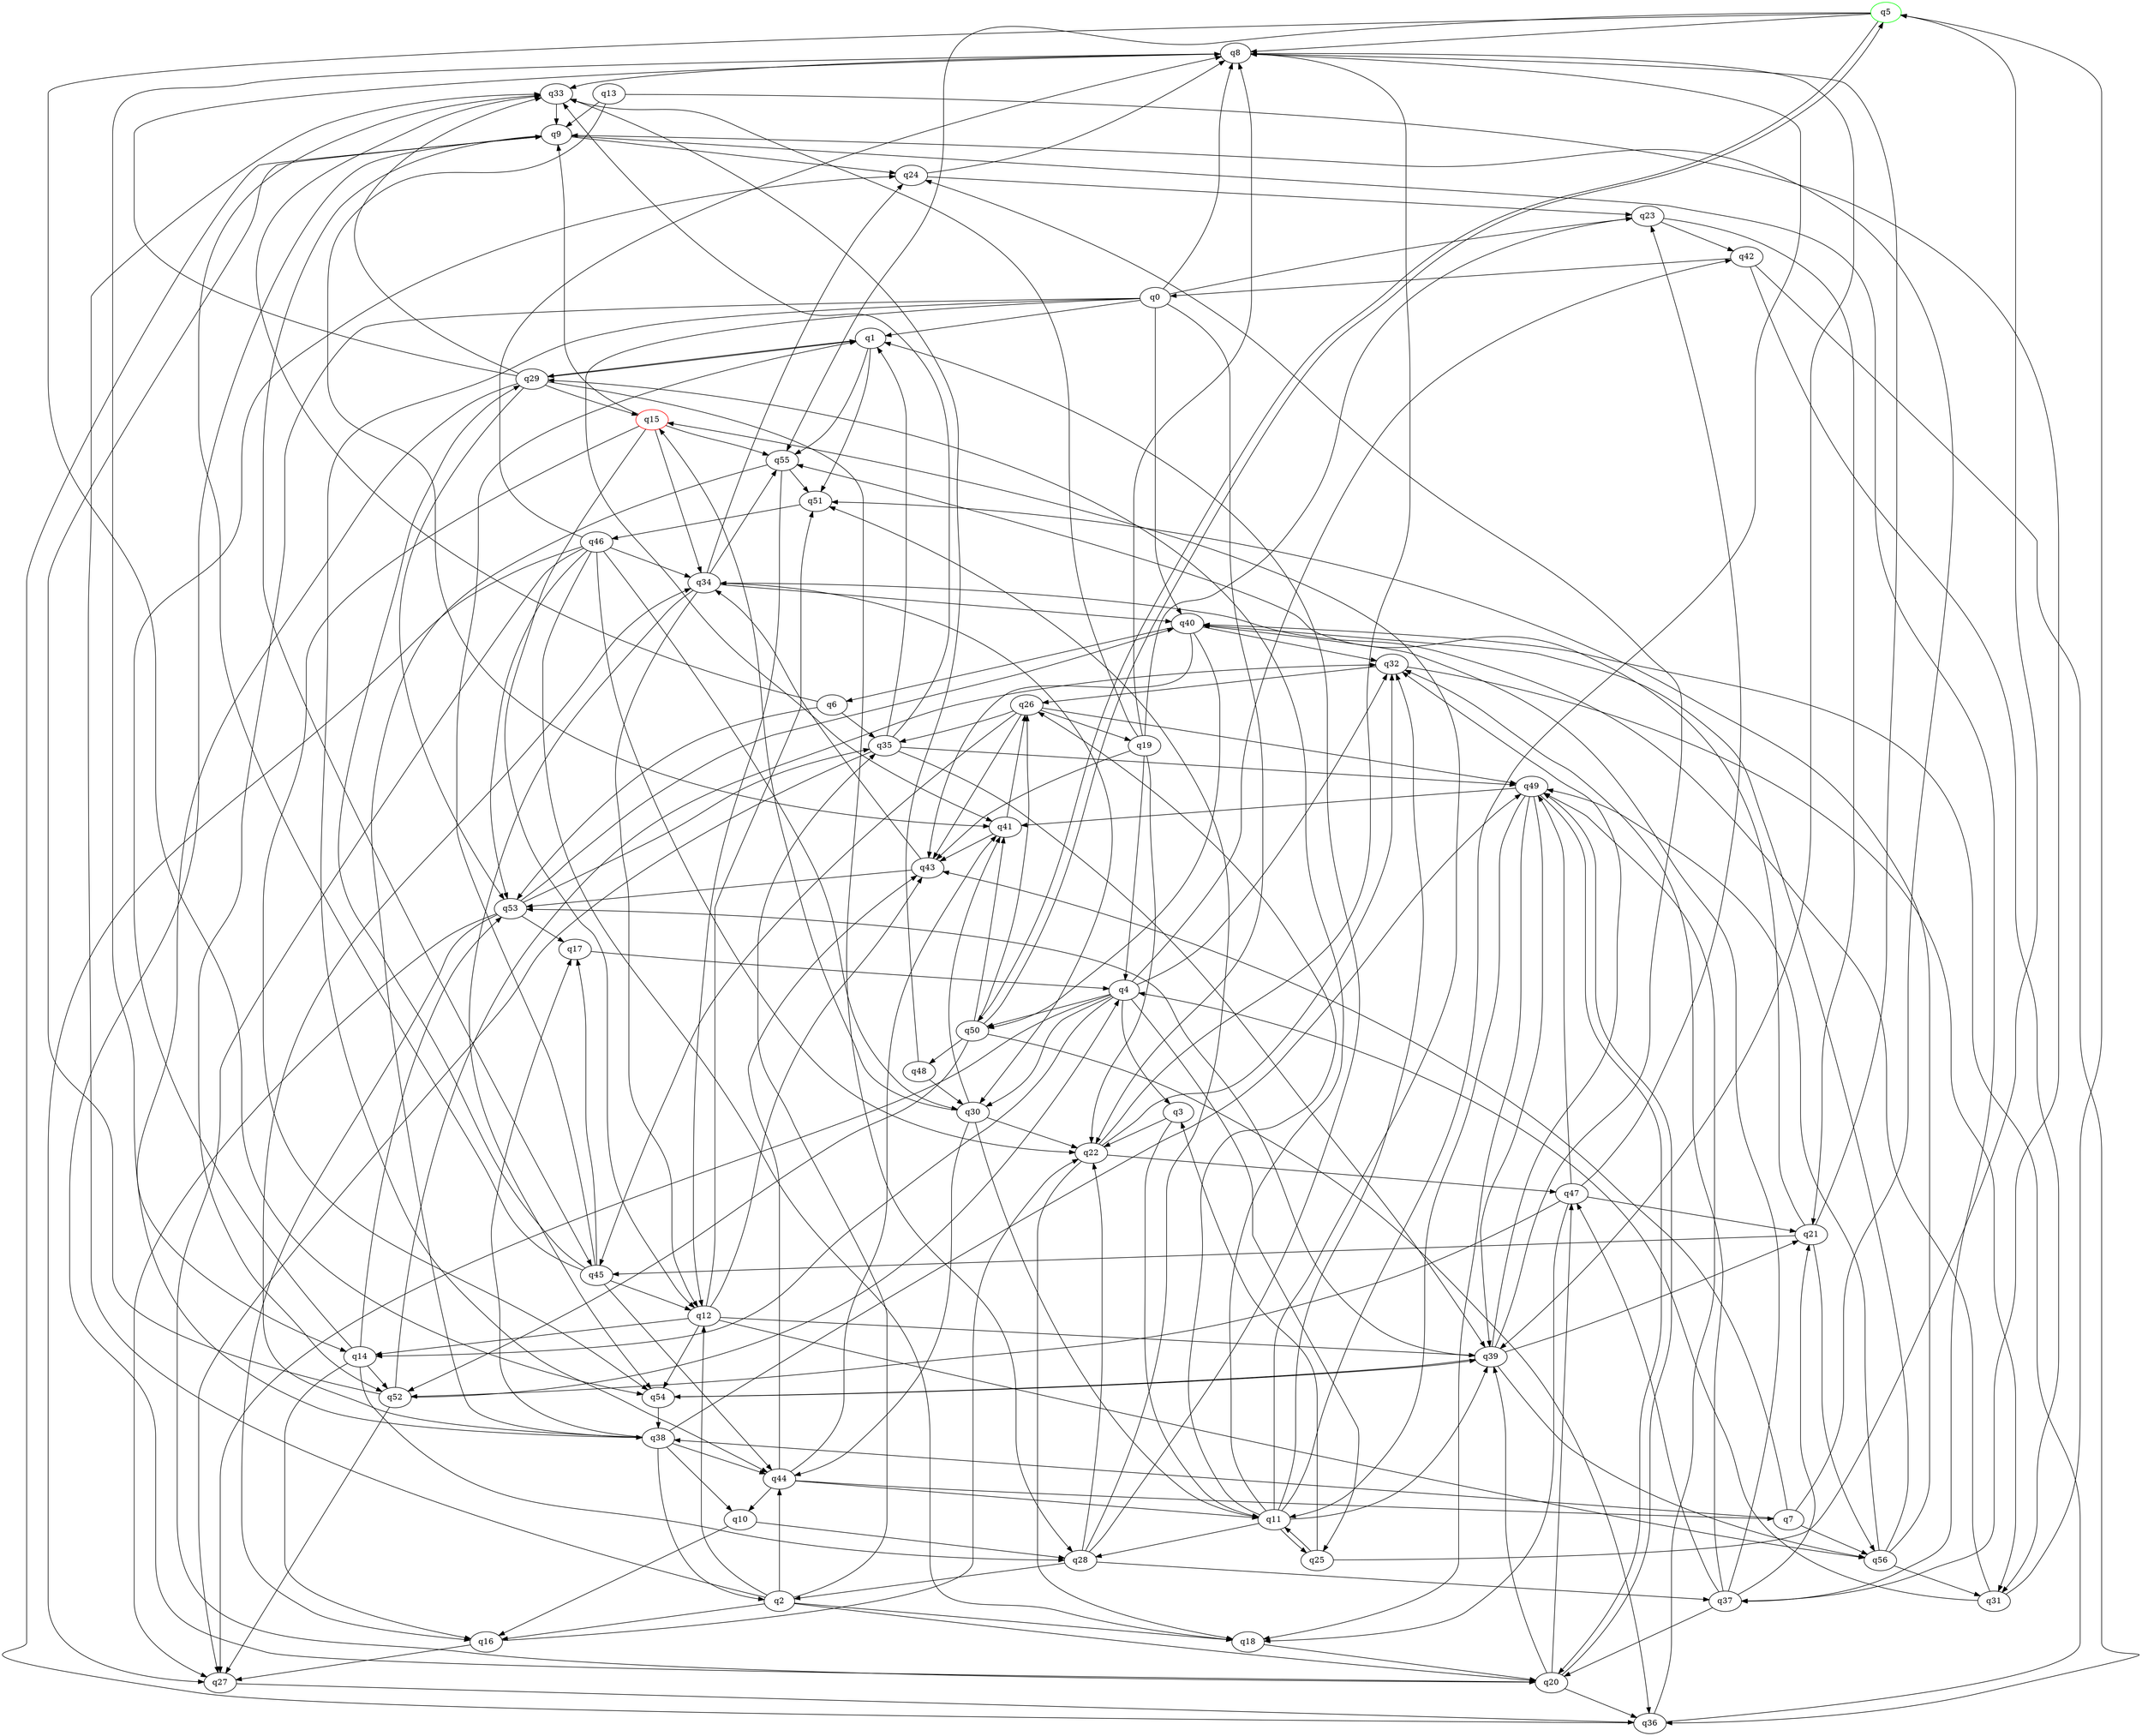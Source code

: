 digraph A{
q5 [initial=1,color=green];
q15 [final=1,color=red];
q0 -> q1;
q0 -> q8;
q0 -> q22;
q0 -> q23;
q0 -> q40;
q0 -> q41;
q0 -> q44;
q0 -> q52;
q1 -> q29;
q1 -> q51;
q1 -> q55;
q2 -> q12;
q2 -> q16;
q2 -> q18;
q2 -> q20;
q2 -> q33;
q2 -> q35;
q2 -> q44;
q3 -> q11;
q3 -> q22;
q4 -> q3;
q4 -> q14;
q4 -> q25;
q4 -> q27;
q4 -> q30;
q4 -> q32;
q4 -> q42;
q4 -> q50;
q5 -> q8;
q5 -> q50;
q5 -> q54;
q5 -> q55;
q6 -> q33;
q6 -> q35;
q6 -> q53;
q7 -> q9;
q7 -> q38;
q7 -> q43;
q7 -> q56;
q8 -> q33;
q8 -> q38;
q8 -> q39;
q9 -> q24;
q9 -> q37;
q9 -> q45;
q10 -> q16;
q10 -> q28;
q11 -> q8;
q11 -> q15;
q11 -> q25;
q11 -> q26;
q11 -> q28;
q11 -> q29;
q11 -> q32;
q11 -> q39;
q12 -> q14;
q12 -> q39;
q12 -> q43;
q12 -> q51;
q12 -> q54;
q12 -> q56;
q13 -> q9;
q13 -> q37;
q13 -> q41;
q14 -> q16;
q14 -> q24;
q14 -> q28;
q14 -> q52;
q14 -> q53;
q15 -> q9;
q15 -> q12;
q15 -> q34;
q15 -> q54;
q15 -> q55;
q16 -> q22;
q16 -> q27;
q17 -> q4;
q18 -> q20;
q19 -> q4;
q19 -> q8;
q19 -> q22;
q19 -> q23;
q19 -> q33;
q19 -> q43;
q20 -> q9;
q20 -> q36;
q20 -> q39;
q20 -> q47;
q20 -> q49;
q21 -> q8;
q21 -> q45;
q21 -> q55;
q21 -> q56;
q22 -> q8;
q22 -> q18;
q22 -> q32;
q22 -> q47;
q23 -> q21;
q23 -> q42;
q24 -> q8;
q24 -> q23;
q25 -> q3;
q25 -> q5;
q25 -> q11;
q26 -> q19;
q26 -> q35;
q26 -> q43;
q26 -> q45;
q26 -> q49;
q27 -> q36;
q28 -> q1;
q28 -> q2;
q28 -> q22;
q28 -> q37;
q28 -> q51;
q29 -> q1;
q29 -> q8;
q29 -> q14;
q29 -> q15;
q29 -> q28;
q29 -> q33;
q29 -> q53;
q30 -> q11;
q30 -> q15;
q30 -> q22;
q30 -> q41;
q30 -> q44;
q31 -> q4;
q31 -> q5;
q31 -> q34;
q32 -> q26;
q32 -> q31;
q33 -> q9;
q34 -> q12;
q34 -> q24;
q34 -> q30;
q34 -> q40;
q34 -> q54;
q34 -> q55;
q35 -> q1;
q35 -> q27;
q35 -> q33;
q35 -> q39;
q35 -> q49;
q36 -> q9;
q36 -> q40;
q36 -> q49;
q37 -> q20;
q37 -> q21;
q37 -> q32;
q37 -> q40;
q37 -> q47;
q38 -> q2;
q38 -> q10;
q38 -> q17;
q38 -> q34;
q38 -> q44;
q38 -> q49;
q39 -> q21;
q39 -> q24;
q39 -> q32;
q39 -> q53;
q39 -> q54;
q39 -> q56;
q40 -> q6;
q40 -> q32;
q40 -> q43;
q40 -> q50;
q41 -> q26;
q41 -> q43;
q42 -> q0;
q42 -> q31;
q42 -> q36;
q43 -> q34;
q43 -> q53;
q44 -> q7;
q44 -> q10;
q44 -> q11;
q44 -> q41;
q44 -> q43;
q45 -> q1;
q45 -> q12;
q45 -> q17;
q45 -> q29;
q45 -> q33;
q45 -> q44;
q46 -> q8;
q46 -> q18;
q46 -> q20;
q46 -> q22;
q46 -> q27;
q46 -> q30;
q46 -> q34;
q46 -> q53;
q47 -> q18;
q47 -> q21;
q47 -> q23;
q47 -> q49;
q47 -> q52;
q48 -> q30;
q48 -> q33;
q49 -> q11;
q49 -> q18;
q49 -> q20;
q49 -> q39;
q49 -> q41;
q50 -> q5;
q50 -> q26;
q50 -> q36;
q50 -> q41;
q50 -> q48;
q50 -> q52;
q51 -> q46;
q52 -> q4;
q52 -> q9;
q52 -> q27;
q52 -> q32;
q53 -> q16;
q53 -> q17;
q53 -> q27;
q53 -> q35;
q53 -> q40;
q54 -> q38;
q54 -> q39;
q55 -> q12;
q55 -> q38;
q55 -> q51;
q56 -> q31;
q56 -> q40;
q56 -> q49;
q56 -> q51;
}